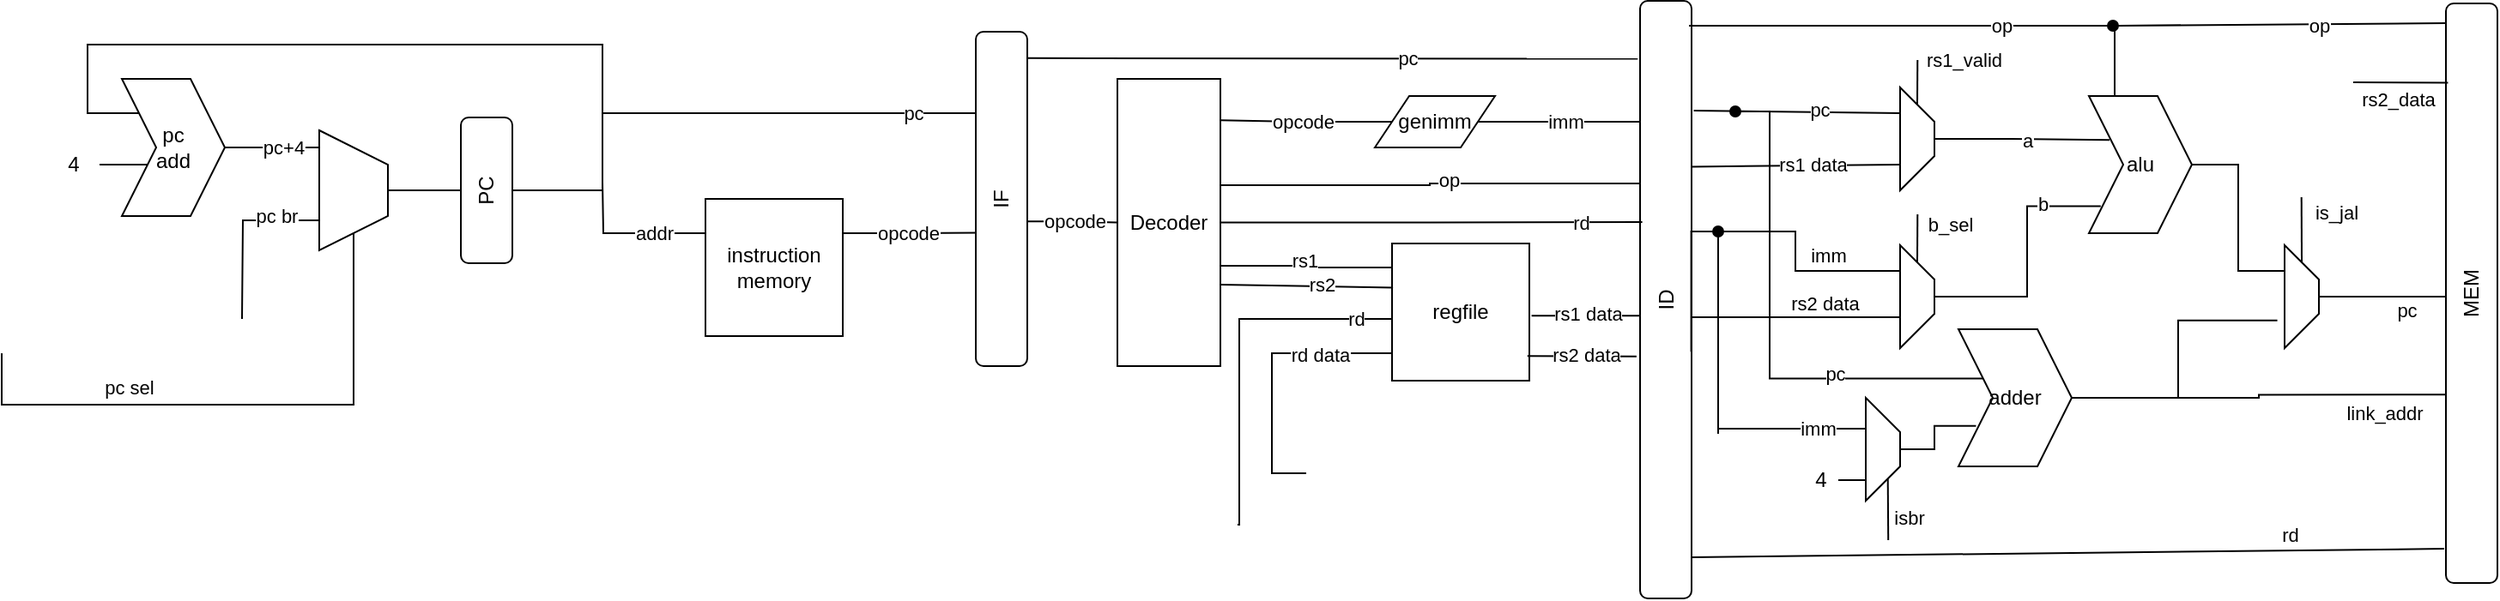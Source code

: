 <mxfile version="22.0.0" type="github">
  <diagram name="Page-1" id="5d7acffa-a066-3a61-03fe-96351882024d">
    <mxGraphModel dx="797" dy="426" grid="1" gridSize="10" guides="1" tooltips="1" connect="1" arrows="1" fold="1" page="1" pageScale="1" pageWidth="4681" pageHeight="3300" background="#ffffff" math="0" shadow="0">
      <root>
        <mxCell id="0" />
        <mxCell id="1" parent="0" />
        <mxCell id="TcA1ypuRorId2Owh4Mq8-12" style="edgeStyle=orthogonalEdgeStyle;rounded=0;orthogonalLoop=1;jettySize=auto;html=1;entryX=0.218;entryY=0.274;entryDx=0;entryDy=0;entryPerimeter=0;endArrow=none;endFill=0;" edge="1" parent="1" source="TcA1ypuRorId2Owh4Mq8-1" target="TcA1ypuRorId2Owh4Mq8-7">
          <mxGeometry relative="1" as="geometry">
            <mxPoint x="130" y="221" as="targetPoint" />
            <Array as="points">
              <mxPoint x="400" y="246" />
              <mxPoint x="400" y="161" />
              <mxPoint x="100" y="161" />
              <mxPoint x="100" y="201" />
              <mxPoint x="133" y="201" />
            </Array>
          </mxGeometry>
        </mxCell>
        <mxCell id="TcA1ypuRorId2Owh4Mq8-1" value="PC" style="rounded=1;whiteSpace=wrap;html=1;rotation=-90;" vertex="1" parent="1">
          <mxGeometry x="290" y="231" width="85" height="30" as="geometry" />
        </mxCell>
        <mxCell id="TcA1ypuRorId2Owh4Mq8-16" value="" style="edgeStyle=orthogonalEdgeStyle;rounded=0;orthogonalLoop=1;jettySize=auto;html=1;endArrow=none;endFill=0;" edge="1" parent="1" source="TcA1ypuRorId2Owh4Mq8-7" target="TcA1ypuRorId2Owh4Mq8-10">
          <mxGeometry relative="1" as="geometry">
            <Array as="points">
              <mxPoint x="220" y="221" />
              <mxPoint x="220" y="221" />
            </Array>
          </mxGeometry>
        </mxCell>
        <mxCell id="TcA1ypuRorId2Owh4Mq8-17" value="pc+4" style="edgeLabel;html=1;align=center;verticalAlign=middle;resizable=0;points=[];" vertex="1" connectable="0" parent="TcA1ypuRorId2Owh4Mq8-16">
          <mxGeometry x="-0.11" relative="1" as="geometry">
            <mxPoint as="offset" />
          </mxGeometry>
        </mxCell>
        <mxCell id="TcA1ypuRorId2Owh4Mq8-7" value="pc&lt;br&gt;add" style="shape=step;perimeter=stepPerimeter;whiteSpace=wrap;html=1;fixedSize=1;" vertex="1" parent="1">
          <mxGeometry x="120" y="181" width="60" height="80" as="geometry" />
        </mxCell>
        <mxCell id="TcA1ypuRorId2Owh4Mq8-14" style="edgeStyle=orthogonalEdgeStyle;rounded=0;orthogonalLoop=1;jettySize=auto;html=1;entryX=0;entryY=0.75;entryDx=0;entryDy=0;endArrow=none;endFill=0;" edge="1" parent="1" source="TcA1ypuRorId2Owh4Mq8-8" target="TcA1ypuRorId2Owh4Mq8-7">
          <mxGeometry relative="1" as="geometry">
            <Array as="points">
              <mxPoint x="110" y="231" />
              <mxPoint x="110" y="231" />
            </Array>
          </mxGeometry>
        </mxCell>
        <mxCell id="TcA1ypuRorId2Owh4Mq8-8" value="4" style="text;html=1;strokeColor=none;fillColor=none;align=center;verticalAlign=middle;whiteSpace=wrap;rounded=0;" vertex="1" parent="1">
          <mxGeometry x="77" y="216" width="30" height="30" as="geometry" />
        </mxCell>
        <mxCell id="TcA1ypuRorId2Owh4Mq8-11" style="edgeStyle=orthogonalEdgeStyle;rounded=0;orthogonalLoop=1;jettySize=auto;html=1;entryX=0.5;entryY=0;entryDx=0;entryDy=0;endArrow=none;endFill=0;" edge="1" parent="1" source="TcA1ypuRorId2Owh4Mq8-10" target="TcA1ypuRorId2Owh4Mq8-1">
          <mxGeometry relative="1" as="geometry" />
        </mxCell>
        <mxCell id="TcA1ypuRorId2Owh4Mq8-18" style="edgeStyle=orthogonalEdgeStyle;rounded=0;orthogonalLoop=1;jettySize=auto;html=1;exitX=1;exitY=0.5;exitDx=0;exitDy=0;endArrow=none;endFill=0;" edge="1" parent="1" source="TcA1ypuRorId2Owh4Mq8-10">
          <mxGeometry relative="1" as="geometry">
            <mxPoint x="50" y="341" as="targetPoint" />
            <Array as="points">
              <mxPoint x="255" y="371" />
              <mxPoint x="50" y="371" />
            </Array>
          </mxGeometry>
        </mxCell>
        <mxCell id="TcA1ypuRorId2Owh4Mq8-19" value="pc sel" style="edgeLabel;html=1;align=center;verticalAlign=middle;resizable=0;points=[];" vertex="1" connectable="0" parent="TcA1ypuRorId2Owh4Mq8-18">
          <mxGeometry x="0.542" y="-2" relative="1" as="geometry">
            <mxPoint x="27" y="-8" as="offset" />
          </mxGeometry>
        </mxCell>
        <mxCell id="TcA1ypuRorId2Owh4Mq8-20" style="edgeStyle=orthogonalEdgeStyle;rounded=0;orthogonalLoop=1;jettySize=auto;html=1;exitX=0.75;exitY=1;exitDx=0;exitDy=0;endArrow=none;endFill=0;startArrow=none;startFill=0;" edge="1" parent="1" source="TcA1ypuRorId2Owh4Mq8-10">
          <mxGeometry relative="1" as="geometry">
            <mxPoint x="190" y="321.0" as="targetPoint" />
          </mxGeometry>
        </mxCell>
        <mxCell id="TcA1ypuRorId2Owh4Mq8-22" value="pc br" style="edgeLabel;html=1;align=center;verticalAlign=middle;resizable=0;points=[];" vertex="1" connectable="0" parent="TcA1ypuRorId2Owh4Mq8-20">
          <mxGeometry x="-0.33" y="1" relative="1" as="geometry">
            <mxPoint x="9" y="-4" as="offset" />
          </mxGeometry>
        </mxCell>
        <mxCell id="TcA1ypuRorId2Owh4Mq8-10" value="" style="shape=trapezoid;perimeter=trapezoidPerimeter;whiteSpace=wrap;html=1;fixedSize=1;rotation=90;" vertex="1" parent="1">
          <mxGeometry x="220" y="226" width="70" height="40" as="geometry" />
        </mxCell>
        <mxCell id="TcA1ypuRorId2Owh4Mq8-24" style="edgeStyle=orthogonalEdgeStyle;rounded=0;orthogonalLoop=1;jettySize=auto;html=1;exitX=0;exitY=0.25;exitDx=0;exitDy=0;strokeWidth=1;endArrow=none;endFill=0;" edge="1" parent="1" source="TcA1ypuRorId2Owh4Mq8-23">
          <mxGeometry relative="1" as="geometry">
            <mxPoint x="400" y="241" as="targetPoint" />
          </mxGeometry>
        </mxCell>
        <mxCell id="TcA1ypuRorId2Owh4Mq8-25" value="addr" style="edgeLabel;html=1;align=center;verticalAlign=middle;resizable=0;points=[];" vertex="1" connectable="0" parent="TcA1ypuRorId2Owh4Mq8-24">
          <mxGeometry x="-0.325" relative="1" as="geometry">
            <mxPoint as="offset" />
          </mxGeometry>
        </mxCell>
        <mxCell id="TcA1ypuRorId2Owh4Mq8-26" style="edgeStyle=orthogonalEdgeStyle;rounded=0;orthogonalLoop=1;jettySize=auto;html=1;exitX=1;exitY=0.25;exitDx=0;exitDy=0;endArrow=none;endFill=0;entryX=0.399;entryY=0.046;entryDx=0;entryDy=0;entryPerimeter=0;" edge="1" parent="1" source="TcA1ypuRorId2Owh4Mq8-23" target="TcA1ypuRorId2Owh4Mq8-28">
          <mxGeometry relative="1" as="geometry">
            <mxPoint x="600" y="271.242" as="targetPoint" />
          </mxGeometry>
        </mxCell>
        <mxCell id="TcA1ypuRorId2Owh4Mq8-27" value="opcode" style="edgeLabel;html=1;align=center;verticalAlign=middle;resizable=0;points=[];" vertex="1" connectable="0" parent="TcA1ypuRorId2Owh4Mq8-26">
          <mxGeometry x="-0.059" relative="1" as="geometry">
            <mxPoint as="offset" />
          </mxGeometry>
        </mxCell>
        <mxCell id="TcA1ypuRorId2Owh4Mq8-23" value="instruction&lt;br&gt;memory" style="whiteSpace=wrap;html=1;aspect=fixed;" vertex="1" parent="1">
          <mxGeometry x="460" y="251" width="80" height="80" as="geometry" />
        </mxCell>
        <mxCell id="TcA1ypuRorId2Owh4Mq8-29" style="edgeStyle=orthogonalEdgeStyle;rounded=0;orthogonalLoop=1;jettySize=auto;html=1;exitX=0.856;exitY=0.046;exitDx=0;exitDy=0;exitPerimeter=0;endArrow=none;endFill=0;" edge="1" parent="1" source="TcA1ypuRorId2Owh4Mq8-28">
          <mxGeometry relative="1" as="geometry">
            <mxPoint x="400" y="201" as="targetPoint" />
            <Array as="points">
              <mxPoint x="619" y="201" />
              <mxPoint x="400" y="201" />
            </Array>
          </mxGeometry>
        </mxCell>
        <mxCell id="TcA1ypuRorId2Owh4Mq8-30" value="pc" style="edgeLabel;html=1;align=center;verticalAlign=middle;resizable=0;points=[];" vertex="1" connectable="0" parent="TcA1ypuRorId2Owh4Mq8-29">
          <mxGeometry x="-0.262" y="2" relative="1" as="geometry">
            <mxPoint x="30" y="-2" as="offset" />
          </mxGeometry>
        </mxCell>
        <mxCell id="TcA1ypuRorId2Owh4Mq8-46" style="edgeStyle=orthogonalEdgeStyle;rounded=0;orthogonalLoop=1;jettySize=auto;html=1;endArrow=none;endFill=0;exitX=0.433;exitY=1.016;exitDx=0;exitDy=0;exitPerimeter=0;" edge="1" parent="1" source="TcA1ypuRorId2Owh4Mq8-28" target="TcA1ypuRorId2Owh4Mq8-33">
          <mxGeometry relative="1" as="geometry" />
        </mxCell>
        <mxCell id="TcA1ypuRorId2Owh4Mq8-47" value="opcode" style="edgeLabel;html=1;align=center;verticalAlign=middle;resizable=0;points=[];" vertex="1" connectable="0" parent="TcA1ypuRorId2Owh4Mq8-46">
          <mxGeometry x="-0.313" relative="1" as="geometry">
            <mxPoint x="9" as="offset" />
          </mxGeometry>
        </mxCell>
        <mxCell id="TcA1ypuRorId2Owh4Mq8-28" value="IF" style="rounded=1;whiteSpace=wrap;html=1;rotation=-90;" vertex="1" parent="1">
          <mxGeometry x="535" y="236" width="195" height="30" as="geometry" />
        </mxCell>
        <mxCell id="TcA1ypuRorId2Owh4Mq8-40" value="" style="edgeStyle=orthogonalEdgeStyle;rounded=0;orthogonalLoop=1;jettySize=auto;html=1;endArrow=none;endFill=0;" edge="1" parent="1" source="TcA1ypuRorId2Owh4Mq8-31">
          <mxGeometry relative="1" as="geometry">
            <mxPoint x="810" y="411" as="targetPoint" />
            <Array as="points">
              <mxPoint x="790" y="341" />
              <mxPoint x="790" y="411" />
            </Array>
          </mxGeometry>
        </mxCell>
        <mxCell id="TcA1ypuRorId2Owh4Mq8-45" value="rd data" style="edgeLabel;html=1;align=center;verticalAlign=middle;resizable=0;points=[];" vertex="1" connectable="0" parent="TcA1ypuRorId2Owh4Mq8-40">
          <mxGeometry x="-0.478" y="1" relative="1" as="geometry">
            <mxPoint as="offset" />
          </mxGeometry>
        </mxCell>
        <mxCell id="TcA1ypuRorId2Owh4Mq8-42" value="" style="edgeStyle=orthogonalEdgeStyle;rounded=0;orthogonalLoop=1;jettySize=auto;html=1;endArrow=none;endFill=0;" edge="1" parent="1" source="TcA1ypuRorId2Owh4Mq8-31">
          <mxGeometry relative="1" as="geometry">
            <mxPoint x="770" y="441" as="targetPoint" />
            <Array as="points">
              <mxPoint x="771" y="321" />
              <mxPoint x="771" y="441" />
            </Array>
          </mxGeometry>
        </mxCell>
        <mxCell id="TcA1ypuRorId2Owh4Mq8-43" value="rd" style="edgeLabel;html=1;align=center;verticalAlign=middle;resizable=0;points=[];" vertex="1" connectable="0" parent="TcA1ypuRorId2Owh4Mq8-42">
          <mxGeometry x="-0.793" y="3" relative="1" as="geometry">
            <mxPoint y="-3" as="offset" />
          </mxGeometry>
        </mxCell>
        <mxCell id="TcA1ypuRorId2Owh4Mq8-31" value="regfile" style="whiteSpace=wrap;html=1;aspect=fixed;" vertex="1" parent="1">
          <mxGeometry x="860" y="277" width="80" height="80" as="geometry" />
        </mxCell>
        <mxCell id="TcA1ypuRorId2Owh4Mq8-54" value="" style="edgeStyle=orthogonalEdgeStyle;rounded=0;orthogonalLoop=1;jettySize=auto;html=1;entryX=0.531;entryY=0.035;entryDx=0;entryDy=0;entryPerimeter=0;endArrow=none;endFill=0;" edge="1" parent="1">
          <mxGeometry relative="1" as="geometry">
            <mxPoint x="760" y="243" as="sourcePoint" />
            <mxPoint x="1005.55" y="241.955" as="targetPoint" />
            <Array as="points">
              <mxPoint x="882" y="243" />
            </Array>
          </mxGeometry>
        </mxCell>
        <mxCell id="TcA1ypuRorId2Owh4Mq8-55" value="op" style="edgeLabel;html=1;align=center;verticalAlign=middle;resizable=0;points=[];" vertex="1" connectable="0" parent="TcA1ypuRorId2Owh4Mq8-54">
          <mxGeometry x="0.085" y="2" relative="1" as="geometry">
            <mxPoint as="offset" />
          </mxGeometry>
        </mxCell>
        <mxCell id="TcA1ypuRorId2Owh4Mq8-33" value="Decoder" style="rounded=0;whiteSpace=wrap;html=1;" vertex="1" parent="1">
          <mxGeometry x="700" y="181" width="60" height="167.5" as="geometry" />
        </mxCell>
        <mxCell id="TcA1ypuRorId2Owh4Mq8-34" style="edgeStyle=orthogonalEdgeStyle;rounded=0;orthogonalLoop=1;jettySize=auto;html=1;exitX=0;exitY=0.25;exitDx=0;exitDy=0;endArrow=none;endFill=0;" edge="1" parent="1" source="TcA1ypuRorId2Owh4Mq8-31">
          <mxGeometry relative="1" as="geometry">
            <mxPoint x="760" y="290" as="targetPoint" />
            <Array as="points">
              <mxPoint x="860" y="291" />
              <mxPoint x="810" y="291" />
              <mxPoint x="760" y="290" />
            </Array>
          </mxGeometry>
        </mxCell>
        <mxCell id="TcA1ypuRorId2Owh4Mq8-35" value="rs1" style="edgeLabel;html=1;align=center;verticalAlign=middle;resizable=0;points=[];" vertex="1" connectable="0" parent="TcA1ypuRorId2Owh4Mq8-34">
          <mxGeometry x="0.082" y="-3" relative="1" as="geometry">
            <mxPoint as="offset" />
          </mxGeometry>
        </mxCell>
        <mxCell id="TcA1ypuRorId2Owh4Mq8-37" value="" style="endArrow=none;html=1;rounded=0;entryX=0.016;entryY=0.639;entryDx=0;entryDy=0;entryPerimeter=0;exitX=1.012;exitY=0.856;exitDx=0;exitDy=0;exitPerimeter=0;" edge="1" parent="1">
          <mxGeometry width="50" height="50" relative="1" as="geometry">
            <mxPoint x="760" y="301.0" as="sourcePoint" />
            <mxPoint x="860.56" y="302.7" as="targetPoint" />
          </mxGeometry>
        </mxCell>
        <mxCell id="TcA1ypuRorId2Owh4Mq8-38" value="rs2" style="edgeLabel;html=1;align=center;verticalAlign=middle;resizable=0;points=[];" vertex="1" connectable="0" parent="TcA1ypuRorId2Owh4Mq8-37">
          <mxGeometry x="0.364" y="-2" relative="1" as="geometry">
            <mxPoint x="-10" y="-3" as="offset" />
          </mxGeometry>
        </mxCell>
        <mxCell id="TcA1ypuRorId2Owh4Mq8-48" value="ID" style="rounded=1;whiteSpace=wrap;html=1;rotation=-90;" vertex="1" parent="1">
          <mxGeometry x="845.25" y="294.75" width="348.5" height="30" as="geometry" />
        </mxCell>
        <mxCell id="TcA1ypuRorId2Owh4Mq8-50" value="" style="endArrow=none;html=1;rounded=0;entryX=0.473;entryY=-0.013;entryDx=0;entryDy=0;entryPerimeter=0;exitX=1.016;exitY=0.639;exitDx=0;exitDy=0;exitPerimeter=0;" edge="1" parent="1" target="TcA1ypuRorId2Owh4Mq8-48">
          <mxGeometry width="50" height="50" relative="1" as="geometry">
            <mxPoint x="941.28" y="319.12" as="sourcePoint" />
            <mxPoint x="992.2" y="319.105" as="targetPoint" />
          </mxGeometry>
        </mxCell>
        <mxCell id="TcA1ypuRorId2Owh4Mq8-52" value="rs1 data" style="edgeLabel;html=1;align=center;verticalAlign=middle;resizable=0;points=[];" vertex="1" connectable="0" parent="TcA1ypuRorId2Owh4Mq8-50">
          <mxGeometry x="0.025" y="1" relative="1" as="geometry">
            <mxPoint as="offset" />
          </mxGeometry>
        </mxCell>
        <mxCell id="TcA1ypuRorId2Owh4Mq8-51" value="" style="endArrow=none;html=1;rounded=0;entryX=0.405;entryY=-0.069;entryDx=0;entryDy=0;entryPerimeter=0;exitX=0.986;exitY=0.821;exitDx=0;exitDy=0;exitPerimeter=0;" edge="1" parent="1" source="TcA1ypuRorId2Owh4Mq8-31" target="TcA1ypuRorId2Owh4Mq8-48">
          <mxGeometry width="50" height="50" relative="1" as="geometry">
            <mxPoint x="951" y="332" as="sourcePoint" />
            <mxPoint x="1002" y="332" as="targetPoint" />
          </mxGeometry>
        </mxCell>
        <mxCell id="TcA1ypuRorId2Owh4Mq8-53" value="rs2 data" style="edgeLabel;html=1;align=center;verticalAlign=middle;resizable=0;points=[];" vertex="1" connectable="0" parent="TcA1ypuRorId2Owh4Mq8-51">
          <mxGeometry x="-0.136" y="-4" relative="1" as="geometry">
            <mxPoint x="6" y="-5" as="offset" />
          </mxGeometry>
        </mxCell>
        <mxCell id="TcA1ypuRorId2Owh4Mq8-56" value="" style="endArrow=none;html=1;rounded=0;entryX=0.919;entryY=-0.046;entryDx=0;entryDy=0;entryPerimeter=0;exitX=0.921;exitY=0.995;exitDx=0;exitDy=0;exitPerimeter=0;" edge="1" parent="1" source="TcA1ypuRorId2Owh4Mq8-28">
          <mxGeometry width="50" height="50" relative="1" as="geometry">
            <mxPoint x="645.55" y="168.0" as="sourcePoint" />
            <mxPoint x="1003.12" y="169.295" as="targetPoint" />
          </mxGeometry>
        </mxCell>
        <mxCell id="TcA1ypuRorId2Owh4Mq8-57" value="pc" style="edgeLabel;html=1;align=center;verticalAlign=middle;resizable=0;points=[];" vertex="1" connectable="0" parent="TcA1ypuRorId2Owh4Mq8-56">
          <mxGeometry x="0.244" y="-2" relative="1" as="geometry">
            <mxPoint y="-2" as="offset" />
          </mxGeometry>
        </mxCell>
        <mxCell id="TcA1ypuRorId2Owh4Mq8-61" style="edgeStyle=orthogonalEdgeStyle;rounded=0;orthogonalLoop=1;jettySize=auto;html=1;exitX=1;exitY=0.5;exitDx=0;exitDy=0;entryX=0.75;entryY=0;entryDx=0;entryDy=0;endArrow=none;endFill=0;" edge="1" parent="1" source="TcA1ypuRorId2Owh4Mq8-58" target="TcA1ypuRorId2Owh4Mq8-48">
          <mxGeometry relative="1" as="geometry">
            <Array as="points">
              <mxPoint x="1005" y="206" />
            </Array>
          </mxGeometry>
        </mxCell>
        <mxCell id="TcA1ypuRorId2Owh4Mq8-62" value="imm" style="edgeLabel;html=1;align=center;verticalAlign=middle;resizable=0;points=[];" vertex="1" connectable="0" parent="TcA1ypuRorId2Owh4Mq8-61">
          <mxGeometry x="-0.08" relative="1" as="geometry">
            <mxPoint as="offset" />
          </mxGeometry>
        </mxCell>
        <mxCell id="TcA1ypuRorId2Owh4Mq8-58" value="genimm" style="shape=parallelogram;perimeter=parallelogramPerimeter;whiteSpace=wrap;html=1;fixedSize=1;" vertex="1" parent="1">
          <mxGeometry x="850" y="191" width="70" height="30" as="geometry" />
        </mxCell>
        <mxCell id="TcA1ypuRorId2Owh4Mq8-63" style="edgeStyle=orthogonalEdgeStyle;rounded=0;orthogonalLoop=1;jettySize=auto;html=1;exitX=0;exitY=0.5;exitDx=0;exitDy=0;entryX=1.002;entryY=0.144;entryDx=0;entryDy=0;entryPerimeter=0;endArrow=none;endFill=0;" edge="1" parent="1" source="TcA1ypuRorId2Owh4Mq8-58" target="TcA1ypuRorId2Owh4Mq8-33">
          <mxGeometry relative="1" as="geometry" />
        </mxCell>
        <mxCell id="TcA1ypuRorId2Owh4Mq8-64" value="opcode" style="edgeLabel;html=1;align=center;verticalAlign=middle;resizable=0;points=[];" vertex="1" connectable="0" parent="TcA1ypuRorId2Owh4Mq8-63">
          <mxGeometry x="0.033" y="2" relative="1" as="geometry">
            <mxPoint y="-2" as="offset" />
          </mxGeometry>
        </mxCell>
        <mxCell id="TcA1ypuRorId2Owh4Mq8-96" style="edgeStyle=orthogonalEdgeStyle;rounded=0;orthogonalLoop=1;jettySize=auto;html=1;exitX=0;exitY=0.5;exitDx=0;exitDy=0;endArrow=none;endFill=0;" edge="1" parent="1" source="TcA1ypuRorId2Owh4Mq8-66">
          <mxGeometry relative="1" as="geometry">
            <mxPoint x="1166.148" y="170" as="targetPoint" />
          </mxGeometry>
        </mxCell>
        <mxCell id="TcA1ypuRorId2Owh4Mq8-99" value="rs1_valid" style="edgeLabel;html=1;align=center;verticalAlign=middle;resizable=0;points=[];" vertex="1" connectable="0" parent="TcA1ypuRorId2Owh4Mq8-96">
          <mxGeometry x="0.086" y="-2" relative="1" as="geometry">
            <mxPoint x="25" y="-12" as="offset" />
          </mxGeometry>
        </mxCell>
        <mxCell id="TcA1ypuRorId2Owh4Mq8-66" value="" style="shape=trapezoid;perimeter=trapezoidPerimeter;whiteSpace=wrap;html=1;fixedSize=1;rotation=90;" vertex="1" parent="1">
          <mxGeometry x="1136" y="206" width="60" height="20" as="geometry" />
        </mxCell>
        <mxCell id="TcA1ypuRorId2Owh4Mq8-67" value="" style="endArrow=none;html=1;rounded=0;entryX=0.25;entryY=1;entryDx=0;entryDy=0;exitX=0.918;exitY=1.043;exitDx=0;exitDy=0;exitPerimeter=0;" edge="1" parent="1" target="TcA1ypuRorId2Owh4Mq8-66">
          <mxGeometry width="50" height="50" relative="1" as="geometry">
            <mxPoint x="1035.79" y="199.49" as="sourcePoint" />
            <mxPoint x="1200" y="295" as="targetPoint" />
          </mxGeometry>
        </mxCell>
        <mxCell id="TcA1ypuRorId2Owh4Mq8-68" value="pc" style="edgeLabel;html=1;align=center;verticalAlign=middle;resizable=0;points=[];" vertex="1" connectable="0" parent="TcA1ypuRorId2Owh4Mq8-67">
          <mxGeometry x="0.216" y="2" relative="1" as="geometry">
            <mxPoint as="offset" />
          </mxGeometry>
        </mxCell>
        <mxCell id="TcA1ypuRorId2Owh4Mq8-69" value="" style="endArrow=none;html=1;rounded=0;entryX=0.75;entryY=1;entryDx=0;entryDy=0;exitX=0.75;exitY=1;exitDx=0;exitDy=0;" edge="1" parent="1" source="TcA1ypuRorId2Owh4Mq8-66">
          <mxGeometry width="50" height="50" relative="1" as="geometry">
            <mxPoint x="1150" y="345" as="sourcePoint" />
            <mxPoint x="1034.5" y="232.25" as="targetPoint" />
          </mxGeometry>
        </mxCell>
        <mxCell id="TcA1ypuRorId2Owh4Mq8-70" value="rs1 data" style="edgeLabel;html=1;align=center;verticalAlign=middle;resizable=0;points=[];" vertex="1" connectable="0" parent="TcA1ypuRorId2Owh4Mq8-69">
          <mxGeometry x="-0.152" y="1" relative="1" as="geometry">
            <mxPoint y="-2" as="offset" />
          </mxGeometry>
        </mxCell>
        <mxCell id="TcA1ypuRorId2Owh4Mq8-80" style="edgeStyle=orthogonalEdgeStyle;rounded=0;orthogonalLoop=1;jettySize=auto;html=1;exitX=0.75;exitY=1;exitDx=0;exitDy=0;entryX=0.25;entryY=1;entryDx=0;entryDy=0;endArrow=none;endFill=0;" edge="1" parent="1" source="TcA1ypuRorId2Owh4Mq8-71" target="TcA1ypuRorId2Owh4Mq8-48">
          <mxGeometry relative="1" as="geometry">
            <Array as="points">
              <mxPoint x="1156" y="320" />
              <mxPoint x="1035" y="320" />
            </Array>
          </mxGeometry>
        </mxCell>
        <mxCell id="TcA1ypuRorId2Owh4Mq8-82" value="rs2 data" style="edgeLabel;html=1;align=center;verticalAlign=middle;resizable=0;points=[];" vertex="1" connectable="0" parent="TcA1ypuRorId2Owh4Mq8-80">
          <mxGeometry x="-0.095" relative="1" as="geometry">
            <mxPoint x="44" y="-8" as="offset" />
          </mxGeometry>
        </mxCell>
        <mxCell id="TcA1ypuRorId2Owh4Mq8-100" style="edgeStyle=orthogonalEdgeStyle;rounded=0;orthogonalLoop=1;jettySize=auto;html=1;exitX=0;exitY=0.5;exitDx=0;exitDy=0;endArrow=none;endFill=0;" edge="1" parent="1" source="TcA1ypuRorId2Owh4Mq8-71">
          <mxGeometry relative="1" as="geometry">
            <mxPoint x="1166.148" y="260" as="targetPoint" />
          </mxGeometry>
        </mxCell>
        <mxCell id="TcA1ypuRorId2Owh4Mq8-101" value="b_sel" style="edgeLabel;html=1;align=center;verticalAlign=middle;resizable=0;points=[];" vertex="1" connectable="0" parent="TcA1ypuRorId2Owh4Mq8-100">
          <mxGeometry x="-0.194" y="1" relative="1" as="geometry">
            <mxPoint x="20" y="-11" as="offset" />
          </mxGeometry>
        </mxCell>
        <mxCell id="TcA1ypuRorId2Owh4Mq8-71" value="" style="shape=trapezoid;perimeter=trapezoidPerimeter;whiteSpace=wrap;html=1;fixedSize=1;rotation=90;" vertex="1" parent="1">
          <mxGeometry x="1136" y="298" width="60" height="20" as="geometry" />
        </mxCell>
        <mxCell id="TcA1ypuRorId2Owh4Mq8-103" style="edgeStyle=orthogonalEdgeStyle;rounded=0;orthogonalLoop=1;jettySize=auto;html=1;exitX=1;exitY=0.5;exitDx=0;exitDy=0;entryX=0.25;entryY=1;entryDx=0;entryDy=0;endArrow=none;endFill=0;" edge="1" parent="1" source="TcA1ypuRorId2Owh4Mq8-72" target="TcA1ypuRorId2Owh4Mq8-102">
          <mxGeometry relative="1" as="geometry" />
        </mxCell>
        <mxCell id="TcA1ypuRorId2Owh4Mq8-72" value="alu" style="shape=step;perimeter=stepPerimeter;whiteSpace=wrap;html=1;fixedSize=1;" vertex="1" parent="1">
          <mxGeometry x="1266" y="191" width="60" height="80" as="geometry" />
        </mxCell>
        <mxCell id="TcA1ypuRorId2Owh4Mq8-73" style="edgeStyle=orthogonalEdgeStyle;rounded=0;orthogonalLoop=1;jettySize=auto;html=1;exitX=0.25;exitY=0;exitDx=0;exitDy=0;endArrow=none;endFill=0;" edge="1" parent="1" source="TcA1ypuRorId2Owh4Mq8-72">
          <mxGeometry relative="1" as="geometry">
            <mxPoint x="1040" y="150" as="targetPoint" />
            <Array as="points">
              <mxPoint x="1281" y="150" />
              <mxPoint x="1033" y="150" />
            </Array>
          </mxGeometry>
        </mxCell>
        <mxCell id="TcA1ypuRorId2Owh4Mq8-74" value="op" style="edgeLabel;html=1;align=center;verticalAlign=middle;resizable=0;points=[];" vertex="1" connectable="0" parent="TcA1ypuRorId2Owh4Mq8-73">
          <mxGeometry x="-0.278" y="3" relative="1" as="geometry">
            <mxPoint y="-3" as="offset" />
          </mxGeometry>
        </mxCell>
        <mxCell id="TcA1ypuRorId2Owh4Mq8-75" style="edgeStyle=orthogonalEdgeStyle;rounded=0;orthogonalLoop=1;jettySize=auto;html=1;exitX=0.5;exitY=0;exitDx=0;exitDy=0;entryX=0.201;entryY=0.321;entryDx=0;entryDy=0;entryPerimeter=0;endArrow=none;endFill=0;" edge="1" parent="1" source="TcA1ypuRorId2Owh4Mq8-66" target="TcA1ypuRorId2Owh4Mq8-72">
          <mxGeometry relative="1" as="geometry" />
        </mxCell>
        <mxCell id="TcA1ypuRorId2Owh4Mq8-76" value="a" style="edgeLabel;html=1;align=center;verticalAlign=middle;resizable=0;points=[];" vertex="1" connectable="0" parent="TcA1ypuRorId2Owh4Mq8-75">
          <mxGeometry x="0.048" relative="1" as="geometry">
            <mxPoint as="offset" />
          </mxGeometry>
        </mxCell>
        <mxCell id="TcA1ypuRorId2Owh4Mq8-77" style="edgeStyle=orthogonalEdgeStyle;rounded=0;orthogonalLoop=1;jettySize=auto;html=1;exitX=0.5;exitY=0;exitDx=0;exitDy=0;entryX=0.115;entryY=0.803;entryDx=0;entryDy=0;entryPerimeter=0;endArrow=none;endFill=0;" edge="1" parent="1" source="TcA1ypuRorId2Owh4Mq8-71" target="TcA1ypuRorId2Owh4Mq8-72">
          <mxGeometry relative="1" as="geometry">
            <Array as="points">
              <mxPoint x="1230" y="308" />
              <mxPoint x="1230" y="255" />
            </Array>
          </mxGeometry>
        </mxCell>
        <mxCell id="TcA1ypuRorId2Owh4Mq8-78" value="b" style="edgeLabel;html=1;align=center;verticalAlign=middle;resizable=0;points=[];" vertex="1" connectable="0" parent="TcA1ypuRorId2Owh4Mq8-77">
          <mxGeometry x="0.543" y="1" relative="1" as="geometry">
            <mxPoint as="offset" />
          </mxGeometry>
        </mxCell>
        <mxCell id="TcA1ypuRorId2Owh4Mq8-79" style="edgeStyle=orthogonalEdgeStyle;rounded=0;orthogonalLoop=1;jettySize=auto;html=1;exitX=0.25;exitY=1;exitDx=0;exitDy=0;entryX=0.413;entryY=0.993;entryDx=0;entryDy=0;entryPerimeter=0;endArrow=none;endFill=0;" edge="1" parent="1" source="TcA1ypuRorId2Owh4Mq8-71" target="TcA1ypuRorId2Owh4Mq8-48">
          <mxGeometry relative="1" as="geometry">
            <Array as="points">
              <mxPoint x="1095" y="293" />
              <mxPoint x="1095" y="270" />
              <mxPoint x="1034" y="270" />
            </Array>
          </mxGeometry>
        </mxCell>
        <mxCell id="TcA1ypuRorId2Owh4Mq8-81" value="imm" style="edgeLabel;html=1;align=center;verticalAlign=middle;resizable=0;points=[];" vertex="1" connectable="0" parent="TcA1ypuRorId2Owh4Mq8-79">
          <mxGeometry x="0.1" y="-1" relative="1" as="geometry">
            <mxPoint x="53" y="15" as="offset" />
          </mxGeometry>
        </mxCell>
        <mxCell id="TcA1ypuRorId2Owh4Mq8-87" style="edgeStyle=orthogonalEdgeStyle;rounded=0;orthogonalLoop=1;jettySize=auto;html=1;exitX=0.25;exitY=1;exitDx=0;exitDy=0;endArrow=oval;endFill=1;" edge="1" parent="1">
          <mxGeometry relative="1" as="geometry">
            <mxPoint x="1050" y="270" as="targetPoint" />
            <mxPoint x="1136" y="385" as="sourcePoint" />
            <Array as="points">
              <mxPoint x="1050" y="388" />
              <mxPoint x="1050" y="307" />
            </Array>
          </mxGeometry>
        </mxCell>
        <mxCell id="TcA1ypuRorId2Owh4Mq8-88" value="imm" style="edgeLabel;html=1;align=center;verticalAlign=middle;resizable=0;points=[];" vertex="1" connectable="0" parent="TcA1ypuRorId2Owh4Mq8-87">
          <mxGeometry x="-0.76" y="4" relative="1" as="geometry">
            <mxPoint x="-3" y="-4" as="offset" />
          </mxGeometry>
        </mxCell>
        <mxCell id="TcA1ypuRorId2Owh4Mq8-94" style="edgeStyle=orthogonalEdgeStyle;rounded=0;orthogonalLoop=1;jettySize=auto;html=1;exitX=1;exitY=0.25;exitDx=0;exitDy=0;endArrow=none;endFill=0;" edge="1" parent="1" source="TcA1ypuRorId2Owh4Mq8-83">
          <mxGeometry relative="1" as="geometry">
            <mxPoint x="1149.111" y="450" as="targetPoint" />
          </mxGeometry>
        </mxCell>
        <mxCell id="TcA1ypuRorId2Owh4Mq8-95" value="isbr" style="edgeLabel;html=1;align=center;verticalAlign=middle;resizable=0;points=[];" vertex="1" connectable="0" parent="TcA1ypuRorId2Owh4Mq8-94">
          <mxGeometry x="0.053" y="2" relative="1" as="geometry">
            <mxPoint x="10" y="4" as="offset" />
          </mxGeometry>
        </mxCell>
        <mxCell id="TcA1ypuRorId2Owh4Mq8-83" value="" style="shape=trapezoid;perimeter=trapezoidPerimeter;whiteSpace=wrap;html=1;fixedSize=1;rotation=90;" vertex="1" parent="1">
          <mxGeometry x="1116" y="387" width="60" height="20" as="geometry" />
        </mxCell>
        <mxCell id="TcA1ypuRorId2Owh4Mq8-85" style="edgeStyle=orthogonalEdgeStyle;rounded=0;orthogonalLoop=1;jettySize=auto;html=1;exitX=1;exitY=0.5;exitDx=0;exitDy=0;entryX=0.75;entryY=1;entryDx=0;entryDy=0;endArrow=none;endFill=0;" edge="1" parent="1" source="TcA1ypuRorId2Owh4Mq8-84" target="TcA1ypuRorId2Owh4Mq8-83">
          <mxGeometry relative="1" as="geometry" />
        </mxCell>
        <mxCell id="TcA1ypuRorId2Owh4Mq8-84" value="4" style="text;html=1;strokeColor=none;fillColor=none;align=center;verticalAlign=middle;whiteSpace=wrap;rounded=0;" vertex="1" parent="1">
          <mxGeometry x="1100" y="400" width="20" height="30" as="geometry" />
        </mxCell>
        <mxCell id="TcA1ypuRorId2Owh4Mq8-92" style="edgeStyle=orthogonalEdgeStyle;rounded=0;orthogonalLoop=1;jettySize=auto;html=1;exitX=0;exitY=0.25;exitDx=0;exitDy=0;endArrow=oval;endFill=1;" edge="1" parent="1" source="TcA1ypuRorId2Owh4Mq8-90">
          <mxGeometry relative="1" as="geometry">
            <mxPoint x="1060" y="200" as="targetPoint" />
            <Array as="points">
              <mxPoint x="1080" y="356" />
              <mxPoint x="1080" y="200" />
            </Array>
          </mxGeometry>
        </mxCell>
        <mxCell id="TcA1ypuRorId2Owh4Mq8-93" value="pc" style="edgeLabel;html=1;align=center;verticalAlign=middle;resizable=0;points=[];" vertex="1" connectable="0" parent="TcA1ypuRorId2Owh4Mq8-92">
          <mxGeometry x="-0.424" y="-3" relative="1" as="geometry">
            <mxPoint as="offset" />
          </mxGeometry>
        </mxCell>
        <mxCell id="TcA1ypuRorId2Owh4Mq8-109" style="edgeStyle=orthogonalEdgeStyle;rounded=0;orthogonalLoop=1;jettySize=auto;html=1;exitX=1;exitY=0.5;exitDx=0;exitDy=0;entryX=0.325;entryY=-0.015;entryDx=0;entryDy=0;entryPerimeter=0;endArrow=none;endFill=0;" edge="1" parent="1" source="TcA1ypuRorId2Owh4Mq8-90" target="TcA1ypuRorId2Owh4Mq8-110">
          <mxGeometry relative="1" as="geometry">
            <mxPoint x="1450" y="367.074" as="targetPoint" />
          </mxGeometry>
        </mxCell>
        <mxCell id="TcA1ypuRorId2Owh4Mq8-113" value="link_addr" style="edgeLabel;html=1;align=center;verticalAlign=middle;resizable=0;points=[];" vertex="1" connectable="0" parent="TcA1ypuRorId2Owh4Mq8-109">
          <mxGeometry x="0.676" y="-3" relative="1" as="geometry">
            <mxPoint y="8" as="offset" />
          </mxGeometry>
        </mxCell>
        <mxCell id="TcA1ypuRorId2Owh4Mq8-90" value="adder" style="shape=step;perimeter=stepPerimeter;whiteSpace=wrap;html=1;fixedSize=1;" vertex="1" parent="1">
          <mxGeometry x="1190" y="327" width="66" height="80" as="geometry" />
        </mxCell>
        <mxCell id="TcA1ypuRorId2Owh4Mq8-91" style="edgeStyle=orthogonalEdgeStyle;rounded=0;orthogonalLoop=1;jettySize=auto;html=1;exitX=0.5;exitY=0;exitDx=0;exitDy=0;entryX=0.155;entryY=0.705;entryDx=0;entryDy=0;entryPerimeter=0;endArrow=none;endFill=0;" edge="1" parent="1" source="TcA1ypuRorId2Owh4Mq8-83" target="TcA1ypuRorId2Owh4Mq8-90">
          <mxGeometry relative="1" as="geometry" />
        </mxCell>
        <mxCell id="TcA1ypuRorId2Owh4Mq8-107" style="edgeStyle=orthogonalEdgeStyle;rounded=0;orthogonalLoop=1;jettySize=auto;html=1;exitX=0;exitY=0.5;exitDx=0;exitDy=0;endArrow=none;endFill=0;" edge="1" parent="1" source="TcA1ypuRorId2Owh4Mq8-102">
          <mxGeometry relative="1" as="geometry">
            <mxPoint x="1389.852" y="250" as="targetPoint" />
          </mxGeometry>
        </mxCell>
        <mxCell id="TcA1ypuRorId2Owh4Mq8-108" value="is_jal" style="edgeLabel;html=1;align=center;verticalAlign=middle;resizable=0;points=[];" vertex="1" connectable="0" parent="TcA1ypuRorId2Owh4Mq8-107">
          <mxGeometry x="-0.055" y="-4" relative="1" as="geometry">
            <mxPoint x="16" y="-11" as="offset" />
          </mxGeometry>
        </mxCell>
        <mxCell id="TcA1ypuRorId2Owh4Mq8-102" value="" style="shape=trapezoid;perimeter=trapezoidPerimeter;whiteSpace=wrap;html=1;fixedSize=1;rotation=90;" vertex="1" parent="1">
          <mxGeometry x="1360" y="298" width="60" height="20" as="geometry" />
        </mxCell>
        <mxCell id="TcA1ypuRorId2Owh4Mq8-106" style="edgeStyle=orthogonalEdgeStyle;rounded=0;orthogonalLoop=1;jettySize=auto;html=1;exitX=1;exitY=0.5;exitDx=0;exitDy=0;entryX=0.731;entryY=1.211;entryDx=0;entryDy=0;entryPerimeter=0;endArrow=none;endFill=0;" edge="1" parent="1" source="TcA1ypuRorId2Owh4Mq8-90" target="TcA1ypuRorId2Owh4Mq8-102">
          <mxGeometry relative="1" as="geometry" />
        </mxCell>
        <mxCell id="TcA1ypuRorId2Owh4Mq8-110" value="MEM" style="rounded=1;whiteSpace=wrap;html=1;rotation=-90;" vertex="1" parent="1">
          <mxGeometry x="1320" y="291" width="338" height="30" as="geometry" />
        </mxCell>
        <mxCell id="TcA1ypuRorId2Owh4Mq8-111" value="" style="endArrow=none;html=1;rounded=0;entryX=0.966;entryY=0.004;entryDx=0;entryDy=0;entryPerimeter=0;endFill=0;startArrow=oval;startFill=1;" edge="1" parent="1" target="TcA1ypuRorId2Owh4Mq8-110">
          <mxGeometry width="50" height="50" relative="1" as="geometry">
            <mxPoint x="1280" y="150" as="sourcePoint" />
            <mxPoint x="1410" y="100" as="targetPoint" />
          </mxGeometry>
        </mxCell>
        <mxCell id="TcA1ypuRorId2Owh4Mq8-112" value="op" style="edgeLabel;html=1;align=center;verticalAlign=middle;resizable=0;points=[];" vertex="1" connectable="0" parent="TcA1ypuRorId2Owh4Mq8-111">
          <mxGeometry x="0.237" y="-1" relative="1" as="geometry">
            <mxPoint as="offset" />
          </mxGeometry>
        </mxCell>
        <mxCell id="TcA1ypuRorId2Owh4Mq8-114" style="edgeStyle=orthogonalEdgeStyle;rounded=0;orthogonalLoop=1;jettySize=auto;html=1;exitX=0.5;exitY=0;exitDx=0;exitDy=0;entryX=0.5;entryY=0;entryDx=0;entryDy=0;endArrow=none;endFill=0;" edge="1" parent="1" source="TcA1ypuRorId2Owh4Mq8-102" target="TcA1ypuRorId2Owh4Mq8-110">
          <mxGeometry relative="1" as="geometry">
            <Array as="points">
              <mxPoint x="1474" y="308" />
            </Array>
          </mxGeometry>
        </mxCell>
        <mxCell id="TcA1ypuRorId2Owh4Mq8-115" value="pc" style="edgeLabel;html=1;align=center;verticalAlign=middle;resizable=0;points=[];" vertex="1" connectable="0" parent="TcA1ypuRorId2Owh4Mq8-114">
          <mxGeometry x="0.342" y="-3" relative="1" as="geometry">
            <mxPoint y="5" as="offset" />
          </mxGeometry>
        </mxCell>
        <mxCell id="TcA1ypuRorId2Owh4Mq8-116" value="" style="endArrow=none;html=1;rounded=0;entryX=0.863;entryY=0.041;entryDx=0;entryDy=0;entryPerimeter=0;" edge="1" parent="1" target="TcA1ypuRorId2Owh4Mq8-110">
          <mxGeometry width="50" height="50" relative="1" as="geometry">
            <mxPoint x="1420" y="183" as="sourcePoint" />
            <mxPoint x="1370" y="220" as="targetPoint" />
          </mxGeometry>
        </mxCell>
        <mxCell id="TcA1ypuRorId2Owh4Mq8-117" value="rs2_data" style="edgeLabel;html=1;align=center;verticalAlign=middle;resizable=0;points=[];" vertex="1" connectable="0" parent="TcA1ypuRorId2Owh4Mq8-116">
          <mxGeometry x="0.24" y="-1" relative="1" as="geometry">
            <mxPoint x="-8" y="9" as="offset" />
          </mxGeometry>
        </mxCell>
        <mxCell id="TcA1ypuRorId2Owh4Mq8-118" style="edgeStyle=orthogonalEdgeStyle;rounded=0;orthogonalLoop=1;jettySize=auto;html=1;exitX=1;exitY=0.5;exitDx=0;exitDy=0;entryX=0.63;entryY=0.043;entryDx=0;entryDy=0;entryPerimeter=0;endArrow=none;endFill=0;" edge="1" parent="1" source="TcA1ypuRorId2Owh4Mq8-33" target="TcA1ypuRorId2Owh4Mq8-48">
          <mxGeometry relative="1" as="geometry" />
        </mxCell>
        <mxCell id="TcA1ypuRorId2Owh4Mq8-119" value="rd" style="edgeLabel;html=1;align=center;verticalAlign=middle;resizable=0;points=[];" vertex="1" connectable="0" parent="TcA1ypuRorId2Owh4Mq8-118">
          <mxGeometry x="0.711" relative="1" as="geometry">
            <mxPoint as="offset" />
          </mxGeometry>
        </mxCell>
        <mxCell id="TcA1ypuRorId2Owh4Mq8-120" value="" style="endArrow=none;html=1;rounded=0;exitX=0.069;exitY=1.006;exitDx=0;exitDy=0;exitPerimeter=0;entryX=0.059;entryY=-0.033;entryDx=0;entryDy=0;entryPerimeter=0;" edge="1" parent="1" source="TcA1ypuRorId2Owh4Mq8-48" target="TcA1ypuRorId2Owh4Mq8-110">
          <mxGeometry width="50" height="50" relative="1" as="geometry">
            <mxPoint x="1230" y="470" as="sourcePoint" />
            <mxPoint x="1280" y="420" as="targetPoint" />
          </mxGeometry>
        </mxCell>
        <mxCell id="TcA1ypuRorId2Owh4Mq8-121" value="rd" style="edgeLabel;html=1;align=center;verticalAlign=middle;resizable=0;points=[];" vertex="1" connectable="0" parent="TcA1ypuRorId2Owh4Mq8-120">
          <mxGeometry x="0.587" y="-2" relative="1" as="geometry">
            <mxPoint y="-11" as="offset" />
          </mxGeometry>
        </mxCell>
      </root>
    </mxGraphModel>
  </diagram>
</mxfile>
